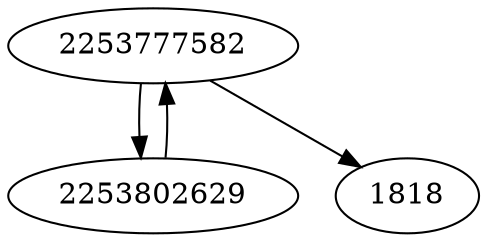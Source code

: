 strict digraph  {
1818;
2253802629;
2253777582;
2253802629 -> 2253777582;
2253777582 -> 1818;
2253777582 -> 2253802629;
}
